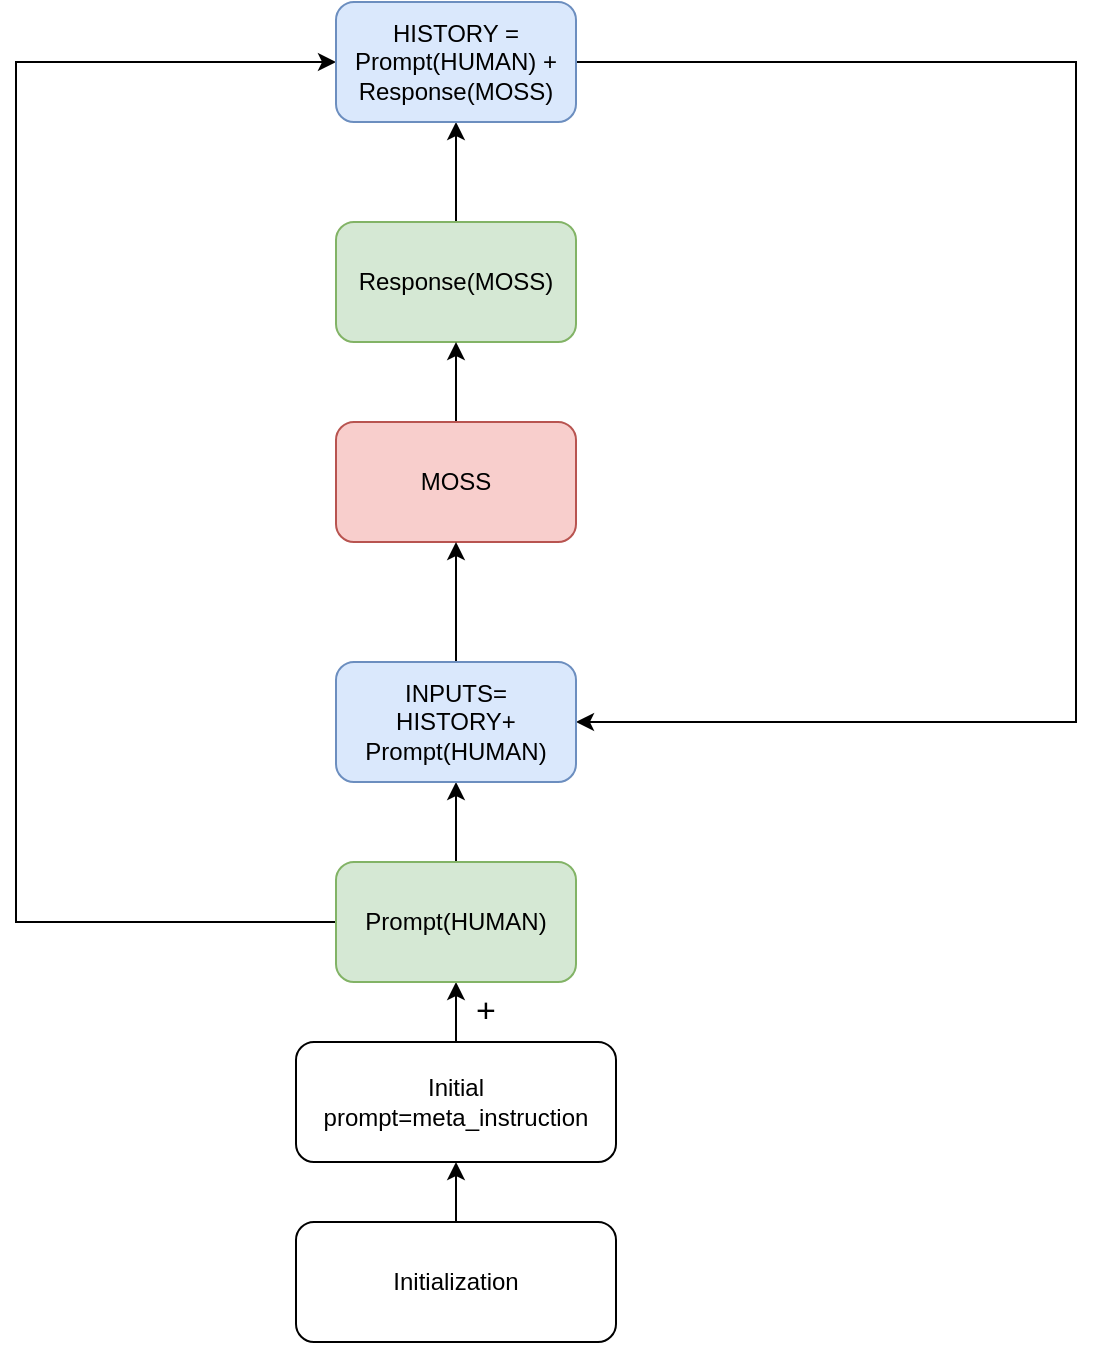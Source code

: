 <mxfile version="21.1.2" type="device">
  <diagram name="第 1 页" id="8DnSiDvfyKYlhyA8PiQl">
    <mxGraphModel dx="1434" dy="767" grid="1" gridSize="10" guides="1" tooltips="1" connect="1" arrows="1" fold="1" page="1" pageScale="1" pageWidth="827" pageHeight="1169" math="1" shadow="0">
      <root>
        <mxCell id="0" />
        <mxCell id="1" parent="0" />
        <mxCell id="BJXAOWra_Otke4sYbiCJ-14" value="" style="edgeStyle=orthogonalEdgeStyle;rounded=0;orthogonalLoop=1;jettySize=auto;html=1;" edge="1" parent="1" source="BJXAOWra_Otke4sYbiCJ-12" target="BJXAOWra_Otke4sYbiCJ-13">
          <mxGeometry relative="1" as="geometry" />
        </mxCell>
        <mxCell id="BJXAOWra_Otke4sYbiCJ-12" value="Initial prompt=meta_instruction" style="rounded=1;whiteSpace=wrap;html=1;" vertex="1" parent="1">
          <mxGeometry x="200" y="640" width="160" height="60" as="geometry" />
        </mxCell>
        <mxCell id="BJXAOWra_Otke4sYbiCJ-25" value="" style="edgeStyle=orthogonalEdgeStyle;rounded=0;orthogonalLoop=1;jettySize=auto;html=1;" edge="1" parent="1" source="BJXAOWra_Otke4sYbiCJ-13" target="BJXAOWra_Otke4sYbiCJ-24">
          <mxGeometry relative="1" as="geometry" />
        </mxCell>
        <mxCell id="BJXAOWra_Otke4sYbiCJ-32" style="edgeStyle=orthogonalEdgeStyle;rounded=0;orthogonalLoop=1;jettySize=auto;html=1;entryX=0;entryY=0.5;entryDx=0;entryDy=0;" edge="1" parent="1" source="BJXAOWra_Otke4sYbiCJ-13" target="BJXAOWra_Otke4sYbiCJ-17">
          <mxGeometry relative="1" as="geometry">
            <Array as="points">
              <mxPoint x="60" y="580" />
              <mxPoint x="60" y="150" />
            </Array>
          </mxGeometry>
        </mxCell>
        <mxCell id="BJXAOWra_Otke4sYbiCJ-13" value="Prompt(HUMAN)" style="rounded=1;whiteSpace=wrap;html=1;fillColor=#d5e8d4;strokeColor=#82b366;" vertex="1" parent="1">
          <mxGeometry x="220" y="550" width="120" height="60" as="geometry" />
        </mxCell>
        <mxCell id="BJXAOWra_Otke4sYbiCJ-27" value="" style="edgeStyle=orthogonalEdgeStyle;rounded=0;orthogonalLoop=1;jettySize=auto;html=1;" edge="1" parent="1" source="BJXAOWra_Otke4sYbiCJ-15" target="BJXAOWra_Otke4sYbiCJ-17">
          <mxGeometry relative="1" as="geometry">
            <mxPoint x="280" y="150" as="targetPoint" />
          </mxGeometry>
        </mxCell>
        <mxCell id="BJXAOWra_Otke4sYbiCJ-15" value="Response(MOSS)" style="rounded=1;whiteSpace=wrap;html=1;fillColor=#d5e8d4;strokeColor=#82b366;" vertex="1" parent="1">
          <mxGeometry x="220" y="230" width="120" height="60" as="geometry" />
        </mxCell>
        <mxCell id="BJXAOWra_Otke4sYbiCJ-33" style="edgeStyle=orthogonalEdgeStyle;rounded=0;orthogonalLoop=1;jettySize=auto;html=1;entryX=1;entryY=0.5;entryDx=0;entryDy=0;exitX=1;exitY=0.5;exitDx=0;exitDy=0;" edge="1" parent="1" source="BJXAOWra_Otke4sYbiCJ-17" target="BJXAOWra_Otke4sYbiCJ-24">
          <mxGeometry relative="1" as="geometry">
            <mxPoint x="580" y="340" as="targetPoint" />
            <Array as="points">
              <mxPoint x="590" y="150" />
              <mxPoint x="590" y="480" />
            </Array>
          </mxGeometry>
        </mxCell>
        <mxCell id="BJXAOWra_Otke4sYbiCJ-17" value="HISTORY = Prompt(HUMAN) + Response(MOSS)" style="rounded=1;whiteSpace=wrap;html=1;fillColor=#dae8fc;strokeColor=#6c8ebf;" vertex="1" parent="1">
          <mxGeometry x="220" y="120" width="120" height="60" as="geometry" />
        </mxCell>
        <mxCell id="BJXAOWra_Otke4sYbiCJ-22" style="edgeStyle=orthogonalEdgeStyle;rounded=0;orthogonalLoop=1;jettySize=auto;html=1;" edge="1" parent="1" source="BJXAOWra_Otke4sYbiCJ-20" target="BJXAOWra_Otke4sYbiCJ-15">
          <mxGeometry relative="1" as="geometry" />
        </mxCell>
        <mxCell id="BJXAOWra_Otke4sYbiCJ-20" value="MOSS" style="rounded=1;whiteSpace=wrap;html=1;fillColor=#f8cecc;strokeColor=#b85450;" vertex="1" parent="1">
          <mxGeometry x="220" y="330" width="120" height="60" as="geometry" />
        </mxCell>
        <mxCell id="BJXAOWra_Otke4sYbiCJ-28" style="edgeStyle=orthogonalEdgeStyle;rounded=0;orthogonalLoop=1;jettySize=auto;html=1;entryX=0.5;entryY=1;entryDx=0;entryDy=0;" edge="1" parent="1" source="BJXAOWra_Otke4sYbiCJ-24" target="BJXAOWra_Otke4sYbiCJ-20">
          <mxGeometry relative="1" as="geometry" />
        </mxCell>
        <mxCell id="BJXAOWra_Otke4sYbiCJ-24" value="INPUTS=&lt;br&gt;HISTORY+&lt;br&gt;Prompt(HUMAN)" style="rounded=1;whiteSpace=wrap;html=1;fillColor=#dae8fc;strokeColor=#6c8ebf;" vertex="1" parent="1">
          <mxGeometry x="220" y="450" width="120" height="60" as="geometry" />
        </mxCell>
        <mxCell id="BJXAOWra_Otke4sYbiCJ-30" style="edgeStyle=orthogonalEdgeStyle;rounded=0;orthogonalLoop=1;jettySize=auto;html=1;entryX=0.5;entryY=1;entryDx=0;entryDy=0;" edge="1" parent="1" source="BJXAOWra_Otke4sYbiCJ-29" target="BJXAOWra_Otke4sYbiCJ-12">
          <mxGeometry relative="1" as="geometry" />
        </mxCell>
        <mxCell id="BJXAOWra_Otke4sYbiCJ-29" value="Initialization" style="rounded=1;whiteSpace=wrap;html=1;" vertex="1" parent="1">
          <mxGeometry x="200" y="730" width="160" height="60" as="geometry" />
        </mxCell>
        <mxCell id="BJXAOWra_Otke4sYbiCJ-34" value="&lt;font style=&quot;font-size: 17px;&quot;&gt;+&lt;/font&gt;" style="text;strokeColor=none;align=center;fillColor=none;html=1;verticalAlign=middle;whiteSpace=wrap;rounded=0;" vertex="1" parent="1">
          <mxGeometry x="280" y="610" width="30" height="30" as="geometry" />
        </mxCell>
      </root>
    </mxGraphModel>
  </diagram>
</mxfile>
